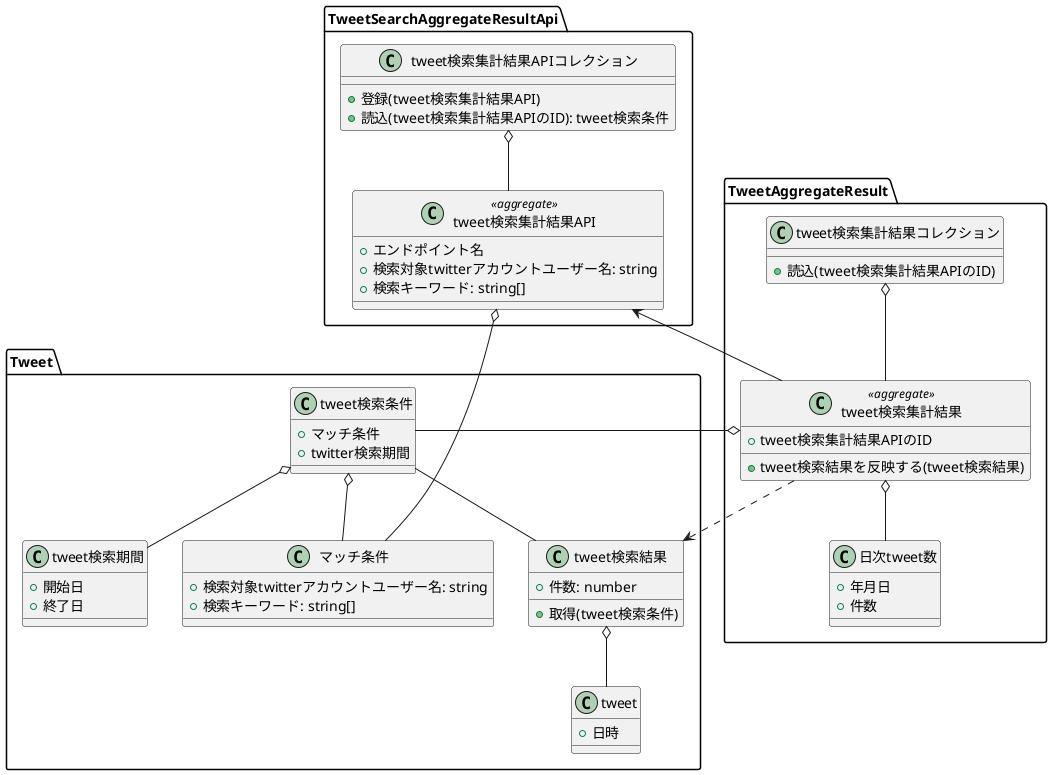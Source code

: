 @startuml

package TweetSearchAggregateResultApi{

class tweet検索集計結果APIコレクション {
 + 登録(tweet検索集計結果API)
 + 読込(tweet検索集計結果APIのID): tweet検索条件
}

class tweet検索集計結果API<<aggregate>> {
  + エンドポイント名
  + 検索対象twitterアカウントユーザー名: string
  + 検索キーワード: string[]
}

tweet検索集計結果APIコレクション o-- tweet検索集計結果API

}

package Tweet {

class tweet {
  + 日時
}

class tweet検索結果{
  + 件数: number
  + 取得(tweet検索条件)
}

tweet検索結果 o-d- tweet

class tweet検索期間{
  + 開始日
  + 終了日
}

class tweet検索条件{
  + マッチ条件
  + twitter検索期間
}

class マッチ条件 {
  + 検索対象twitterアカウントユーザー名: string
  + 検索キーワード: string[]
}

tweet検索条件 o-- マッチ条件
tweet検索条件 o-- tweet検索期間

}

tweet検索集計結果API o--- マッチ条件



package TweetAggregateResult{

class tweet検索集計結果コレクション {
  + 読込(tweet検索集計結果APIのID)
}

class tweet検索集計結果<<aggregate>> {
  + tweet検索集計結果APIのID
  + tweet検索結果を反映する(tweet検索結果)
}

tweet検索集計結果コレクション o-- tweet検索集計結果
tweet検索集計結果 o-- tweet検索条件
tweet検索集計結果 .l.> tweet検索結果
class 日次tweet数 {
  + 年月日
  + 件数
}

tweet検索集計結果 o-d- 日次tweet数

}

tweet検索条件 -- tweet検索結果

tweet検索集計結果 -u-> tweet検索集計結果API


@enduml
